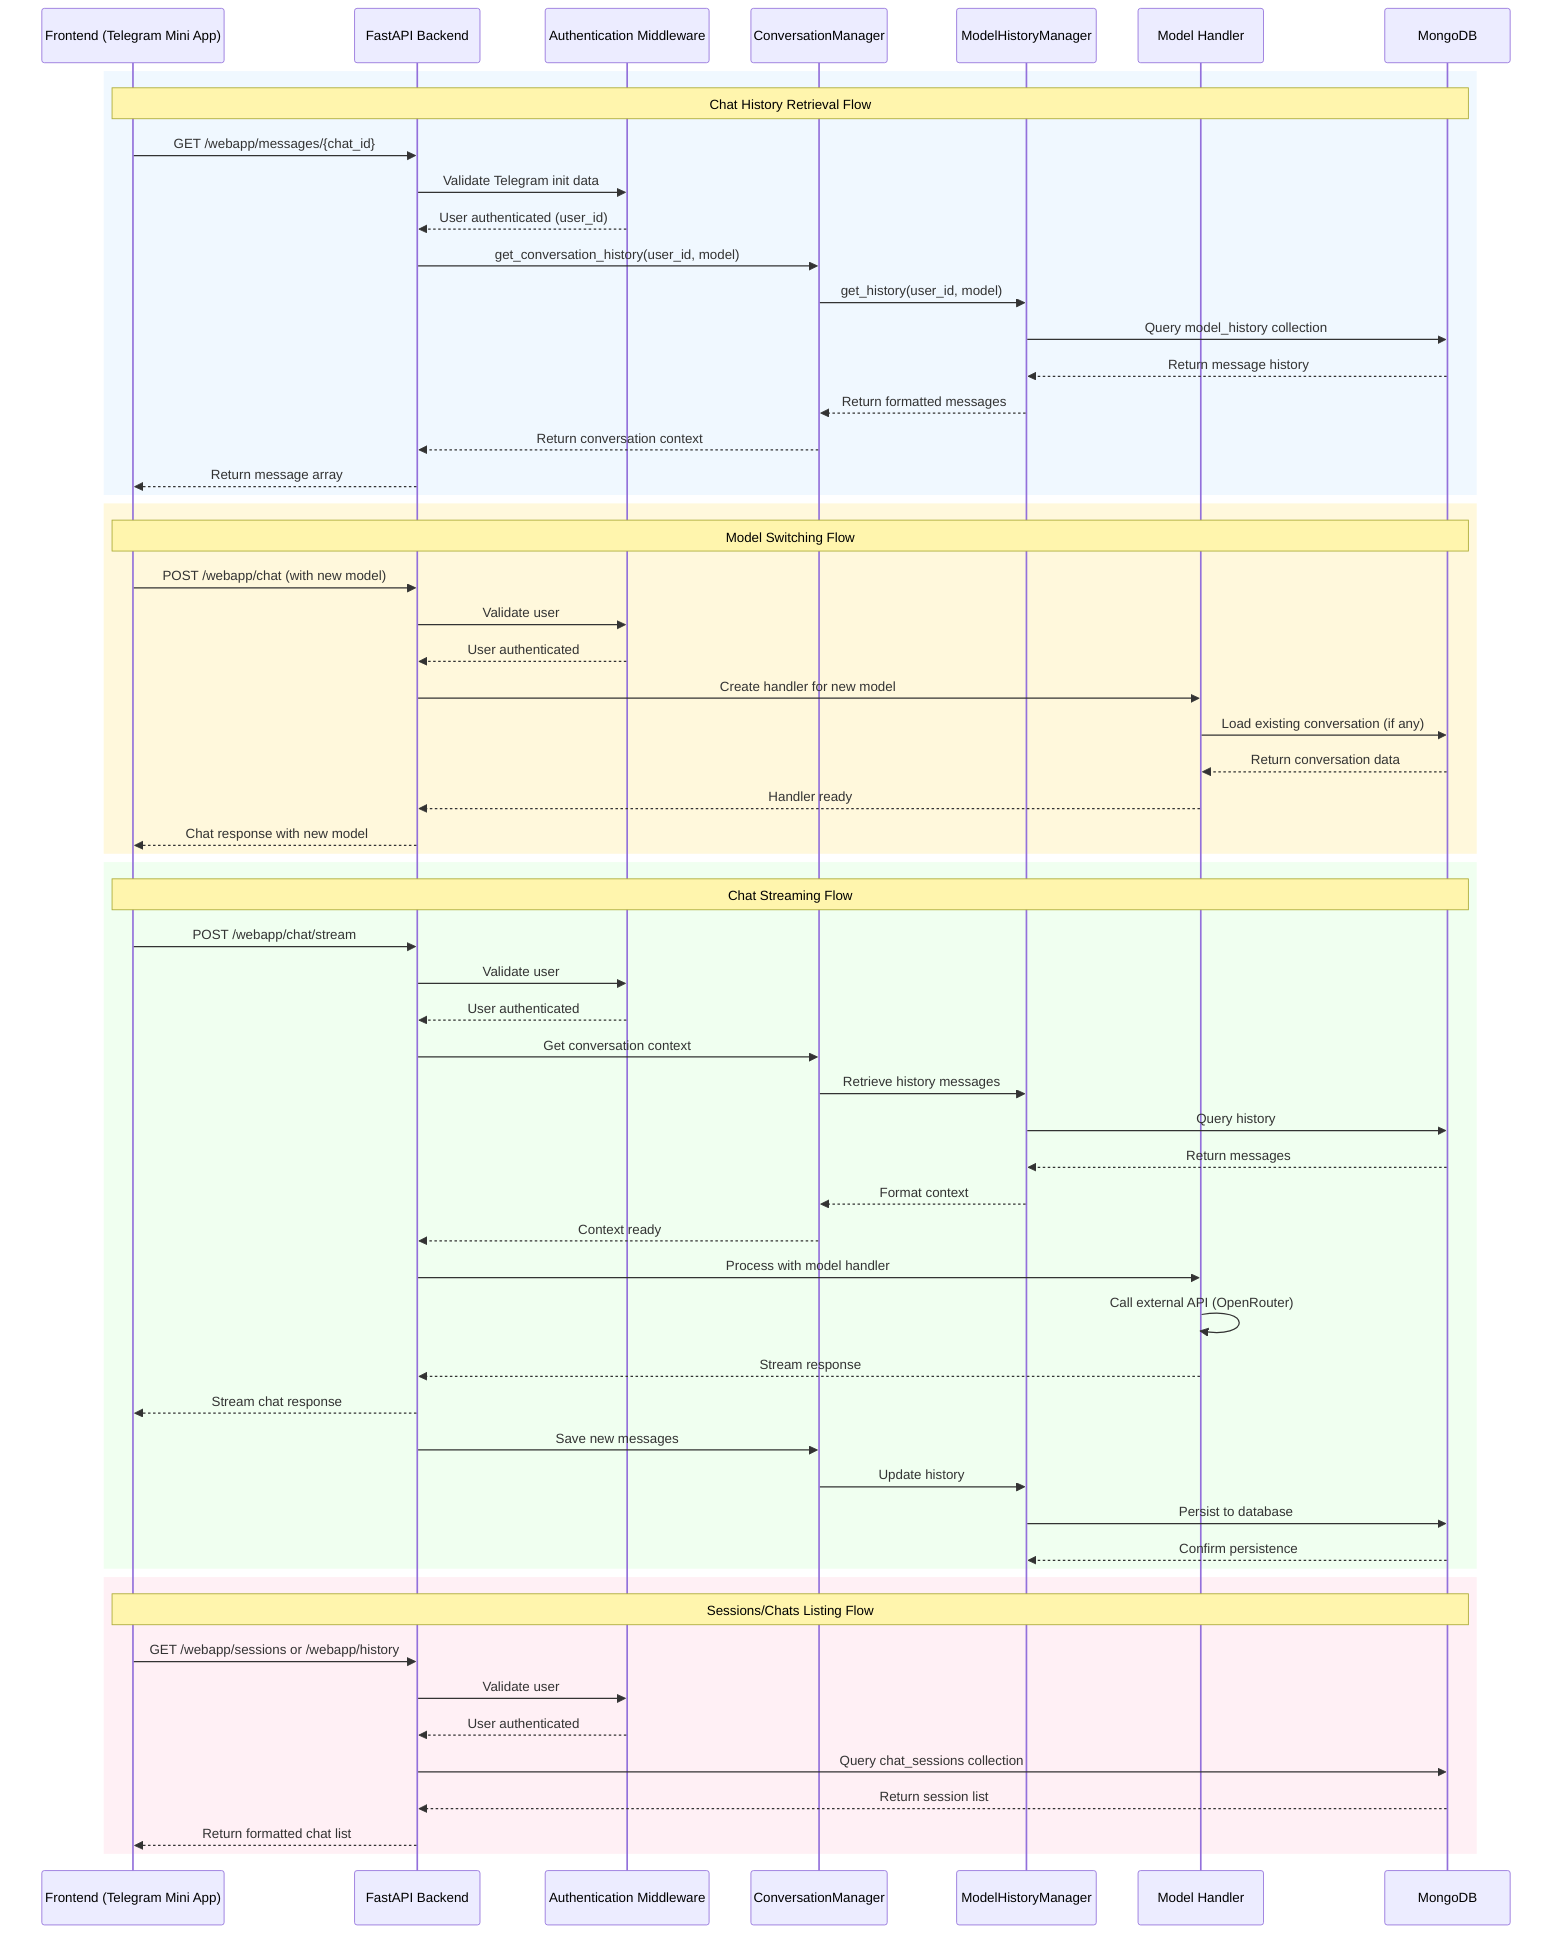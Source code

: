 sequenceDiagram
    participant FE as Frontend (Telegram Mini App)
    participant API as FastAPI Backend
    participant Auth as Authentication Middleware
    participant CM as ConversationManager
    participant MHM as ModelHistoryManager
    participant MH as Model Handler
    participant DB as MongoDB

    %% Chat History Retrieval Flow
    rect rgb(240, 248, 255)
        Note over FE,DB: Chat History Retrieval Flow
        FE->>API: GET /webapp/messages/{chat_id}
        API->>Auth: Validate Telegram init data
        Auth-->>API: User authenticated (user_id)
        API->>CM: get_conversation_history(user_id, model)
        CM->>MHM: get_history(user_id, model)
        MHM->>DB: Query model_history collection
        DB-->>MHM: Return message history
        MHM-->>CM: Return formatted messages
        CM-->>API: Return conversation context
        API-->>FE: Return message array
    end

    %% Model Switching Flow
    rect rgb(255, 248, 220)
        Note over FE,DB: Model Switching Flow
        FE->>API: POST /webapp/chat (with new model)
        API->>Auth: Validate user
        Auth-->>API: User authenticated
        API->>MH: Create handler for new model
        MH->>DB: Load existing conversation (if any)
        DB-->>MH: Return conversation data
        MH-->>API: Handler ready
        API-->>FE: Chat response with new model
    end

    %% Chat Streaming Flow
    rect rgb(240, 255, 240)
        Note over FE,DB: Chat Streaming Flow
        FE->>API: POST /webapp/chat/stream
        API->>Auth: Validate user
        Auth-->>API: User authenticated
        API->>CM: Get conversation context
        CM->>MHM: Retrieve history messages
        MHM->>DB: Query history
        DB-->>MHM: Return messages
        MHM-->>CM: Format context
        CM-->>API: Context ready
        API->>MH: Process with model handler
        MH->>MH: Call external API (OpenRouter)
        MH-->>API: Stream response
        API-->>FE: Stream chat response
        API->>CM: Save new messages
        CM->>MHM: Update history
        MHM->>DB: Persist to database
        DB-->>MHM: Confirm persistence
    end

    %% Sessions/Chats Listing Flow
    rect rgb(255, 240, 245)
        Note over FE,DB: Sessions/Chats Listing Flow
        FE->>API: GET /webapp/sessions or /webapp/history
        API->>Auth: Validate user
        Auth-->>API: User authenticated
        API->>DB: Query chat_sessions collection
        DB-->>API: Return session list
        API-->>FE: Return formatted chat list
    end